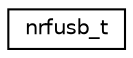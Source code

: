 digraph "Graphical Class Hierarchy"
{
 // LATEX_PDF_SIZE
  edge [fontname="Helvetica",fontsize="10",labelfontname="Helvetica",labelfontsize="10"];
  node [fontname="Helvetica",fontsize="10",shape=record];
  rankdir="LR";
  Node0 [label="nrfusb_t",height=0.2,width=0.4,color="black", fillcolor="white", style="filled",URL="$structnrfusb__t.html",tooltip="nrf usb peripheral device context"];
}
